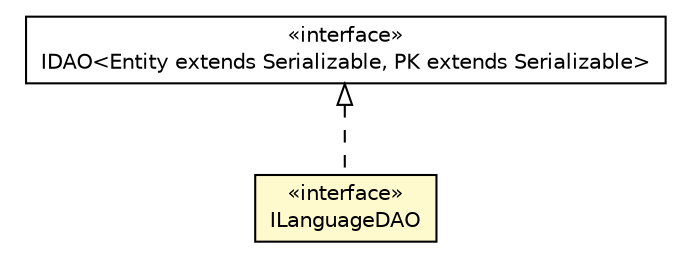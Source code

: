 #!/usr/local/bin/dot
#
# Class diagram 
# Generated by UMLGraph version 5.1 (http://www.umlgraph.org/)
#

digraph G {
	edge [fontname="Helvetica",fontsize=10,labelfontname="Helvetica",labelfontsize=10];
	node [fontname="Helvetica",fontsize=10,shape=plaintext];
	nodesep=0.25;
	ranksep=0.5;
	// cn.edu.uestc.acmicpc.db.dao.iface.ILanguageDAO
	c6613 [label=<<table title="cn.edu.uestc.acmicpc.db.dao.iface.ILanguageDAO" border="0" cellborder="1" cellspacing="0" cellpadding="2" port="p" bgcolor="lemonChiffon" href="./ILanguageDAO.html">
		<tr><td><table border="0" cellspacing="0" cellpadding="1">
<tr><td align="center" balign="center"> &#171;interface&#187; </td></tr>
<tr><td align="center" balign="center"> ILanguageDAO </td></tr>
		</table></td></tr>
		</table>>, fontname="Helvetica", fontcolor="black", fontsize=10.0];
	// cn.edu.uestc.acmicpc.db.dao.iface.IDAO<Entity extends java.io.Serializable, PK extends java.io.Serializable>
	c6623 [label=<<table title="cn.edu.uestc.acmicpc.db.dao.iface.IDAO" border="0" cellborder="1" cellspacing="0" cellpadding="2" port="p" href="./IDAO.html">
		<tr><td><table border="0" cellspacing="0" cellpadding="1">
<tr><td align="center" balign="center"> &#171;interface&#187; </td></tr>
<tr><td align="center" balign="center"> IDAO&lt;Entity extends Serializable, PK extends Serializable&gt; </td></tr>
		</table></td></tr>
		</table>>, fontname="Helvetica", fontcolor="black", fontsize=10.0];
	//cn.edu.uestc.acmicpc.db.dao.iface.ILanguageDAO implements cn.edu.uestc.acmicpc.db.dao.iface.IDAO<Entity extends java.io.Serializable, PK extends java.io.Serializable>
	c6623:p -> c6613:p [dir=back,arrowtail=empty,style=dashed];
}

